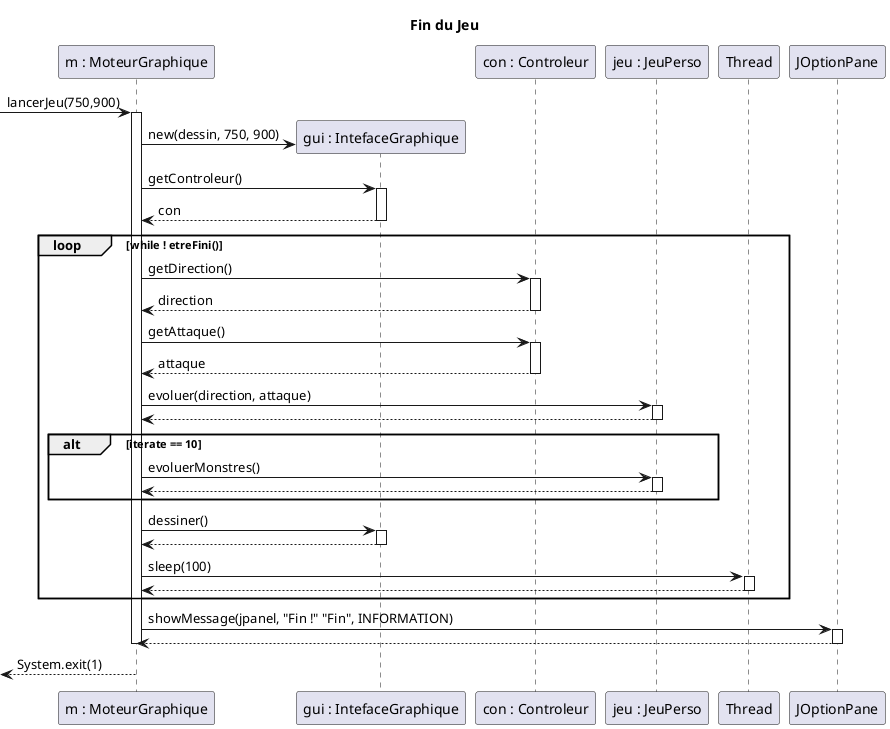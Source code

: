 @startuml
title Fin du Jeu

participant "m : MoteurGraphique" as m
participant "gui : IntefaceGraphique" as gui
participant "con : Controleur" as con
participant "jeu : JeuPerso" as jeu

-> m : lancerJeu(750,900)
activate m
create gui
m -> gui : new(dessin, 750, 900)
m -> gui : getControleur()
activate gui
m <-- gui : con
deactivate gui
loop while ! etreFini()
m -> con : getDirection()
activate con
m <-- con : direction
deactivate con
m -> con : getAttaque()
activate con
m <-- con : attaque
deactivate con
m -> jeu : evoluer(direction, attaque)
activate jeu
m <-- jeu
deactivate jeu
alt iterate == 10
m -> jeu : evoluerMonstres()
activate jeu
m <-- jeu
deactivate jeu
end
m -> gui : dessiner()
activate gui
m <-- gui
deactivate gui
m -> Thread : sleep(100)
activate Thread
m <-- Thread
deactivate Thread
end
m -> JOptionPane : showMessage(jpanel, "Fin !" "Fin", INFORMATION)
activate JOptionPane
m <-- JOptionPane
deactivate JOptionPane
deactivate m
<-- m : System.exit(1)
@enduml